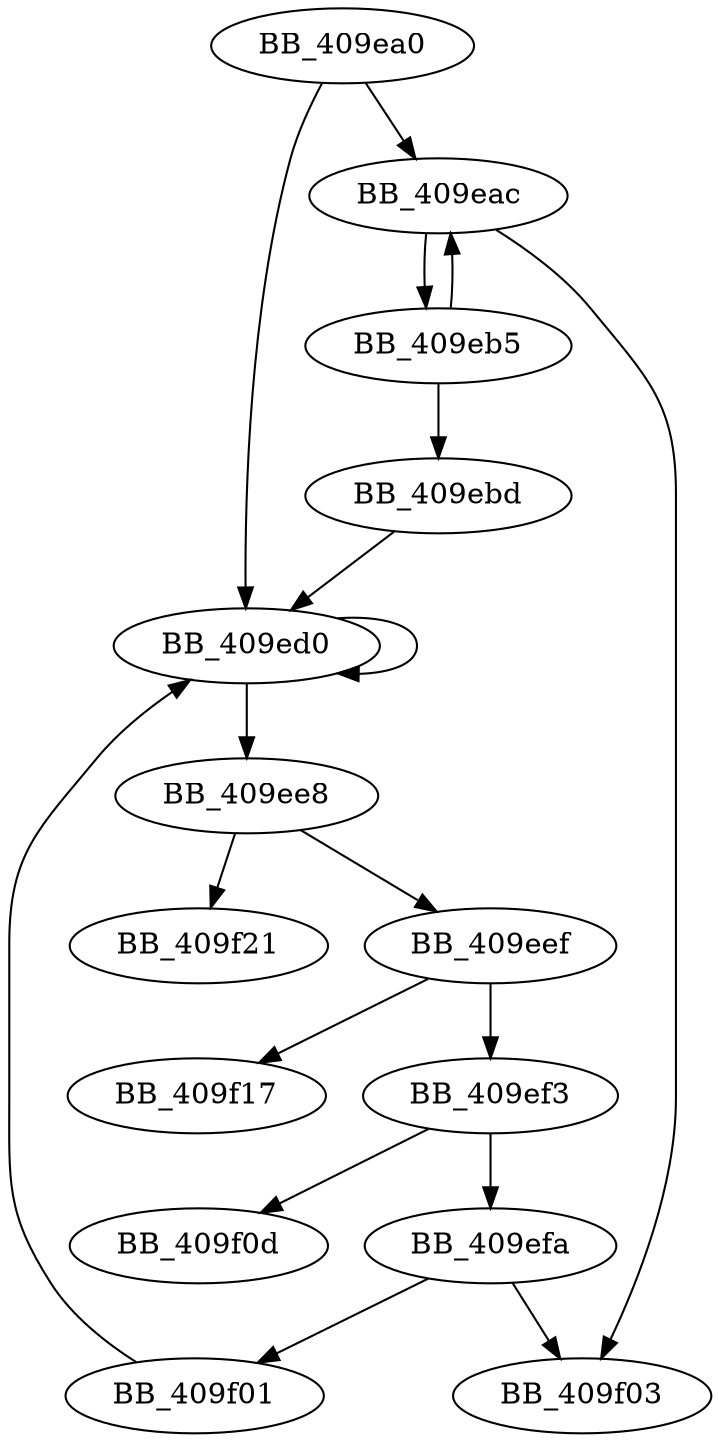 DiGraph _strlen{
BB_409ea0->BB_409eac
BB_409ea0->BB_409ed0
BB_409eac->BB_409eb5
BB_409eac->BB_409f03
BB_409eb5->BB_409eac
BB_409eb5->BB_409ebd
BB_409ebd->BB_409ed0
BB_409ed0->BB_409ed0
BB_409ed0->BB_409ee8
BB_409ee8->BB_409eef
BB_409ee8->BB_409f21
BB_409eef->BB_409ef3
BB_409eef->BB_409f17
BB_409ef3->BB_409efa
BB_409ef3->BB_409f0d
BB_409efa->BB_409f01
BB_409efa->BB_409f03
BB_409f01->BB_409ed0
}
